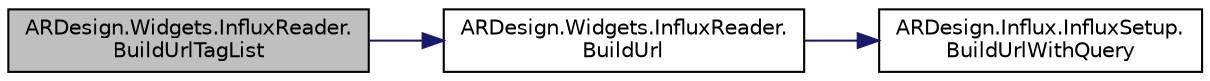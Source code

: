 digraph "ARDesign.Widgets.InfluxReader.BuildUrlTagList"
{
 // LATEX_PDF_SIZE
  edge [fontname="Helvetica",fontsize="10",labelfontname="Helvetica",labelfontsize="10"];
  node [fontname="Helvetica",fontsize="10",shape=record];
  rankdir="LR";
  Node8 [label="ARDesign.Widgets.InfluxReader.\lBuildUrlTagList",height=0.2,width=0.4,color="black", fillcolor="grey75", style="filled", fontcolor="black",tooltip="Builds a https Influx query to return all tags for a given key Use for building list of types in a me..."];
  Node8 -> Node9 [color="midnightblue",fontsize="10",style="solid",fontname="Helvetica"];
  Node9 [label="ARDesign.Widgets.InfluxReader.\lBuildUrl",height=0.2,width=0.4,color="black", fillcolor="white", style="filled",URL="$class_a_r_design_1_1_widgets_1_1_influx_reader.html#a784807f0dec5015e392c5a70a2374b6a",tooltip="Builds a https Influx query for the given string"];
  Node9 -> Node10 [color="midnightblue",fontsize="10",style="solid",fontname="Helvetica"];
  Node10 [label="ARDesign.Influx.InfluxSetup.\lBuildUrlWithQuery",height=0.2,width=0.4,color="black", fillcolor="white", style="filled",URL="$class_a_r_design_1_1_influx_1_1_influx_setup.html#a34bd4d0ec1d933435cf15a2ea3e7186c",tooltip="Encodes a given plain text query into a InfluxDB https query"];
}
